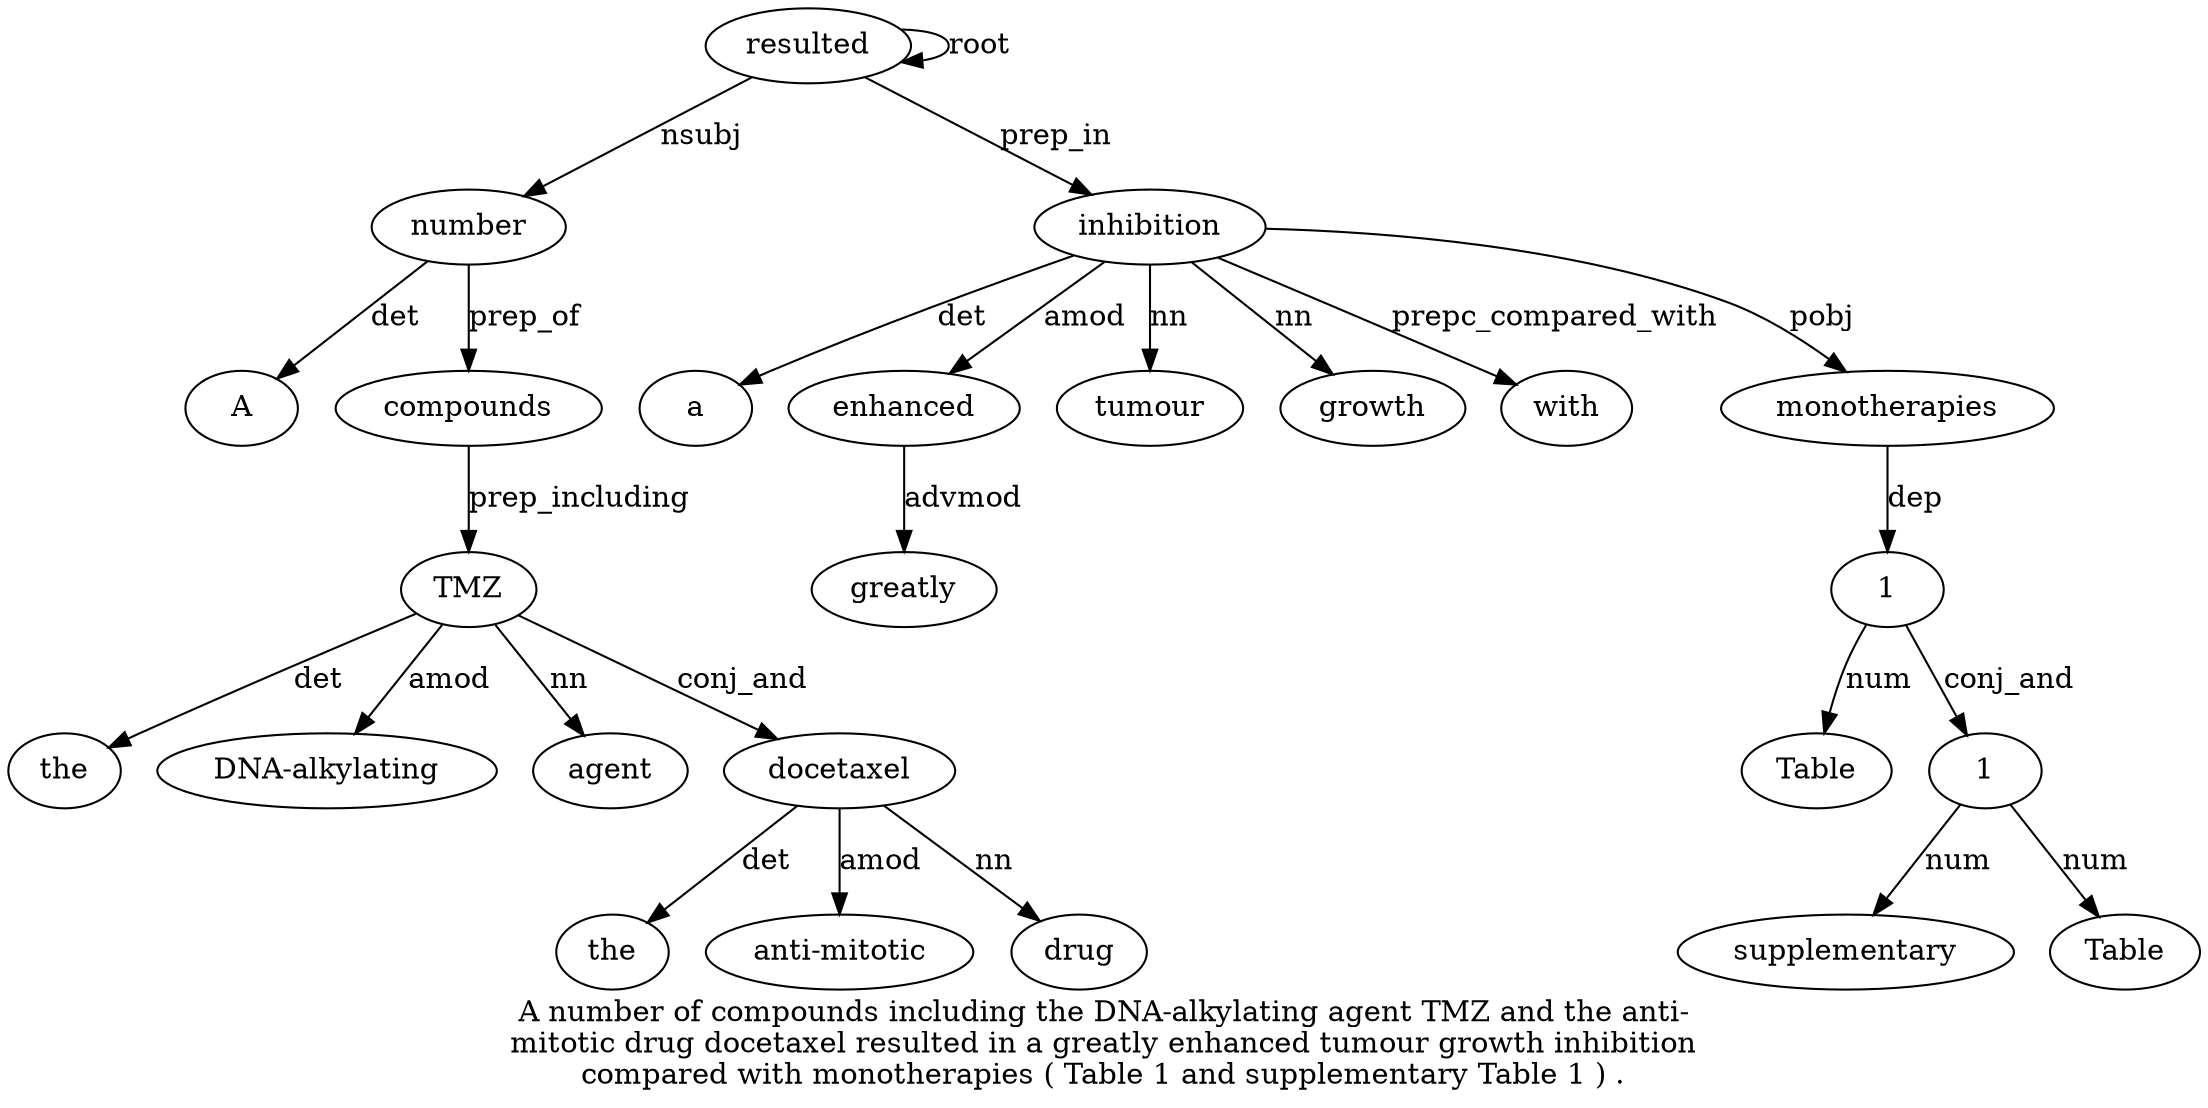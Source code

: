 digraph "A number of compounds including the DNA-alkylating agent TMZ and the anti-mitotic drug docetaxel resulted in a greatly enhanced tumour growth inhibition compared with monotherapies ( Table 1 and supplementary Table 1 ) ." {
label="A number of compounds including the DNA-alkylating agent TMZ and the anti-
mitotic drug docetaxel resulted in a greatly enhanced tumour growth inhibition
compared with monotherapies ( Table 1 and supplementary Table 1 ) .";
number2 [style=filled, fillcolor=white, label=number];
A1 [style=filled, fillcolor=white, label=A];
number2 -> A1  [label=det];
resulted15 [style=filled, fillcolor=white, label=resulted];
resulted15 -> number2  [label=nsubj];
compounds4 [style=filled, fillcolor=white, label=compounds];
number2 -> compounds4  [label=prep_of];
TMZ9 [style=filled, fillcolor=white, label=TMZ];
the6 [style=filled, fillcolor=white, label=the];
TMZ9 -> the6  [label=det];
"DNA-alkylating7" [style=filled, fillcolor=white, label="DNA-alkylating"];
TMZ9 -> "DNA-alkylating7"  [label=amod];
agent8 [style=filled, fillcolor=white, label=agent];
TMZ9 -> agent8  [label=nn];
compounds4 -> TMZ9  [label=prep_including];
docetaxel14 [style=filled, fillcolor=white, label=docetaxel];
the11 [style=filled, fillcolor=white, label=the];
docetaxel14 -> the11  [label=det];
"anti-mitotic12" [style=filled, fillcolor=white, label="anti-mitotic"];
docetaxel14 -> "anti-mitotic12"  [label=amod];
drug13 [style=filled, fillcolor=white, label=drug];
docetaxel14 -> drug13  [label=nn];
TMZ9 -> docetaxel14  [label=conj_and];
resulted15 -> resulted15  [label=root];
inhibition22 [style=filled, fillcolor=white, label=inhibition];
a17 [style=filled, fillcolor=white, label=a];
inhibition22 -> a17  [label=det];
enhanced19 [style=filled, fillcolor=white, label=enhanced];
greatly18 [style=filled, fillcolor=white, label=greatly];
enhanced19 -> greatly18  [label=advmod];
inhibition22 -> enhanced19  [label=amod];
tumour20 [style=filled, fillcolor=white, label=tumour];
inhibition22 -> tumour20  [label=nn];
growth21 [style=filled, fillcolor=white, label=growth];
inhibition22 -> growth21  [label=nn];
resulted15 -> inhibition22  [label=prep_in];
with24 [style=filled, fillcolor=white, label=with];
inhibition22 -> with24  [label=prepc_compared_with];
monotherapies25 [style=filled, fillcolor=white, label=monotherapies];
inhibition22 -> monotherapies25  [label=pobj];
128 [style=filled, fillcolor=white, label=1];
Table27 [style=filled, fillcolor=white, label=Table];
128 -> Table27  [label=num];
monotherapies25 -> 128  [label=dep];
132 [style=filled, fillcolor=white, label=1];
supplementary30 [style=filled, fillcolor=white, label=supplementary];
132 -> supplementary30  [label=num];
Table31 [style=filled, fillcolor=white, label=Table];
132 -> Table31  [label=num];
128 -> 132  [label=conj_and];
}

